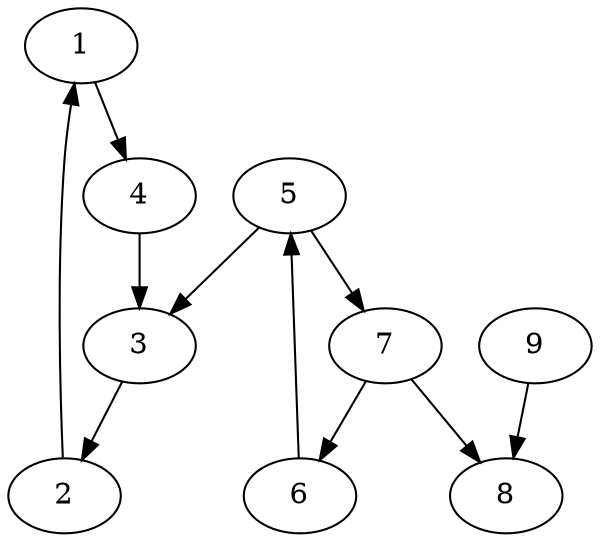 digraph premier_graph {
1 -> 4 ;
2 -> 1 ;
3 -> 2 ;
4 -> 3 ;
5 -> 3 ;
5 -> 7 ;
6 -> 5 ;
7 -> 6 ;
7 -> 8 ;
8;9 -> 8 ;
}